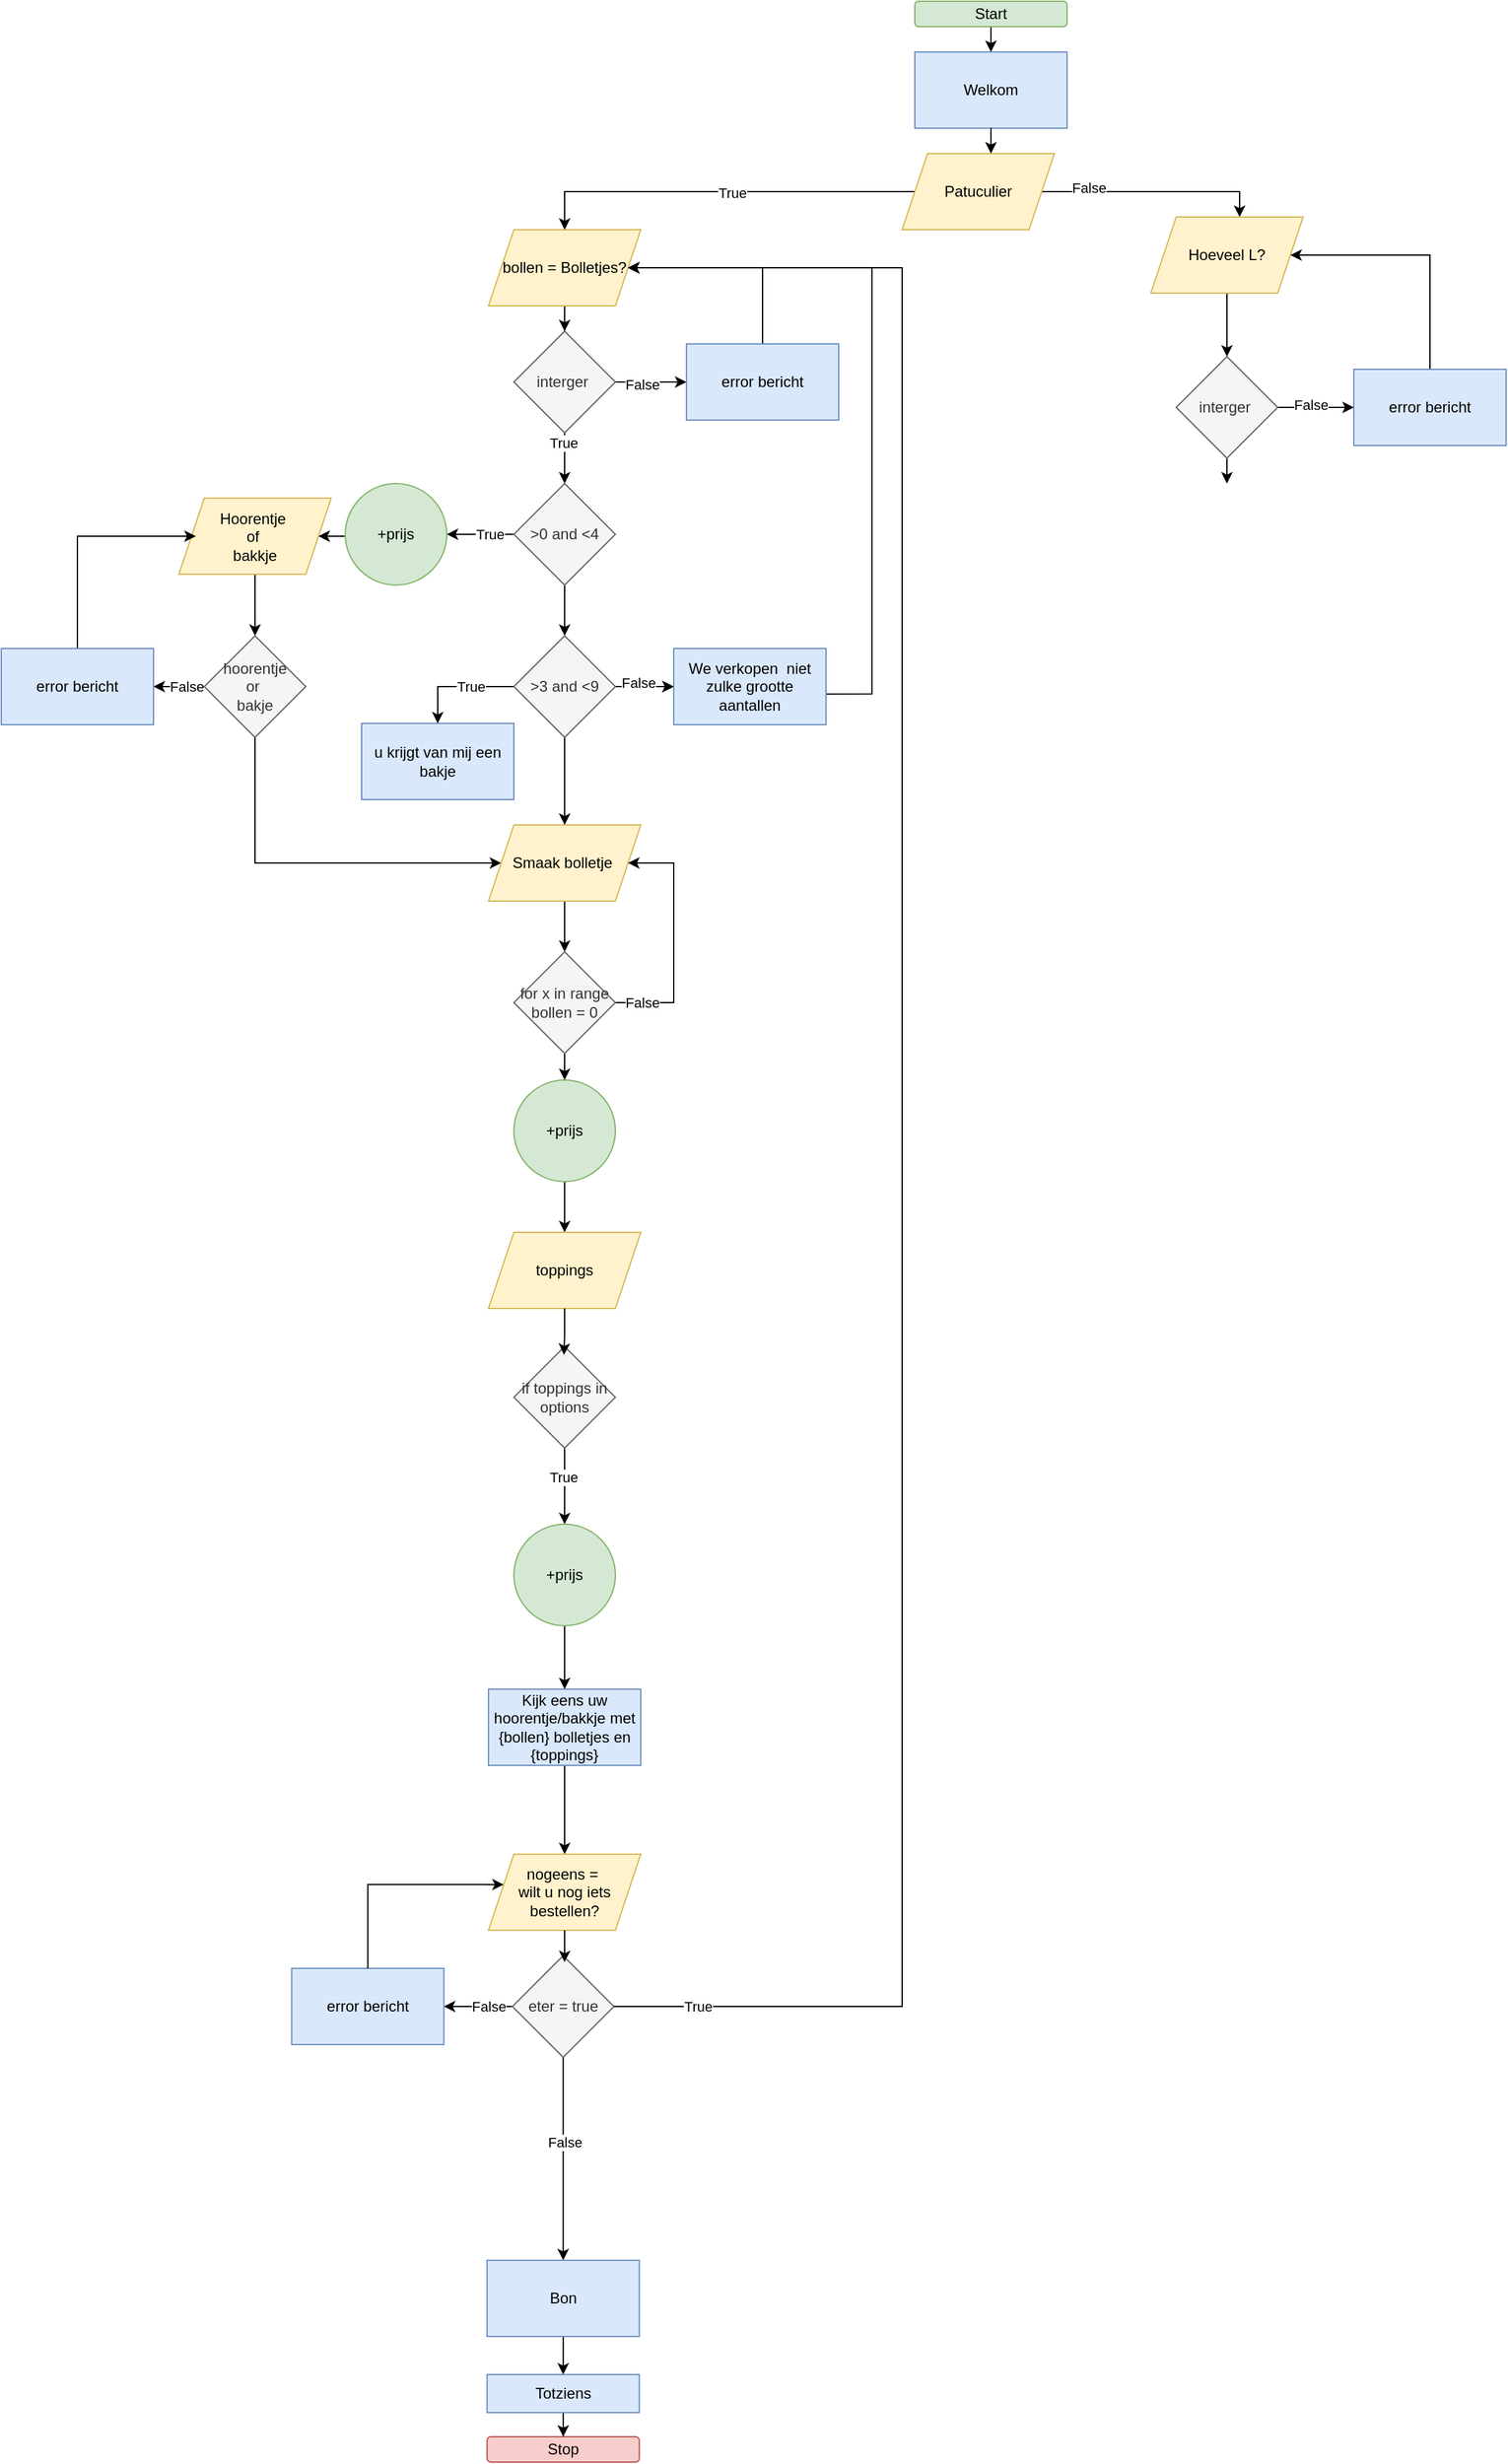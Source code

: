 <mxfile scale="1" border="0" version="27.0.5">
  <diagram name="Pagina-1" id="ektARbXqlYIVzPT9MCBw">
    <mxGraphModel dx="1539" dy="1609" grid="1" gridSize="10" guides="1" tooltips="1" connect="1" arrows="1" fold="1" page="1" pageScale="1" pageWidth="827" pageHeight="1169" math="0" shadow="0">
      <root>
        <mxCell id="0" />
        <mxCell id="1" parent="0" />
        <mxCell id="eo3QK__k3GWPTv8ARZlW-7" style="edgeStyle=orthogonalEdgeStyle;rounded=0;orthogonalLoop=1;jettySize=auto;html=1;entryX=0.5;entryY=0;entryDx=0;entryDy=0;" parent="1" source="eo3QK__k3GWPTv8ARZlW-1" target="eo3QK__k3GWPTv8ARZlW-3" edge="1">
          <mxGeometry relative="1" as="geometry" />
        </mxCell>
        <mxCell id="eo3QK__k3GWPTv8ARZlW-1" value="Start" style="rounded=1;whiteSpace=wrap;html=1;fillColor=#d5e8d4;strokeColor=#82b366;" parent="1" vertex="1">
          <mxGeometry x="424" y="-1120" width="120" height="20" as="geometry" />
        </mxCell>
        <mxCell id="eo3QK__k3GWPTv8ARZlW-3" value="Welkom" style="rounded=0;whiteSpace=wrap;html=1;fillColor=#dae8fc;strokeColor=#6c8ebf;" parent="1" vertex="1">
          <mxGeometry x="424" y="-1080" width="120" height="60" as="geometry" />
        </mxCell>
        <mxCell id="eo3QK__k3GWPTv8ARZlW-34" style="edgeStyle=orthogonalEdgeStyle;rounded=0;orthogonalLoop=1;jettySize=auto;html=1;entryX=0.5;entryY=0;entryDx=0;entryDy=0;" parent="1" source="eo3QK__k3GWPTv8ARZlW-4" target="eo3QK__k3GWPTv8ARZlW-35" edge="1">
          <mxGeometry relative="1" as="geometry">
            <mxPoint x="148" y="-840" as="targetPoint" />
          </mxGeometry>
        </mxCell>
        <mxCell id="eo3QK__k3GWPTv8ARZlW-4" value="bollen = Bolletjes?" style="shape=parallelogram;perimeter=parallelogramPerimeter;whiteSpace=wrap;html=1;fixedSize=1;fillColor=#fff2cc;strokeColor=#d6b656;" parent="1" vertex="1">
          <mxGeometry x="88" y="-940" width="120" height="60" as="geometry" />
        </mxCell>
        <mxCell id="eo3QK__k3GWPTv8ARZlW-45" style="edgeStyle=orthogonalEdgeStyle;rounded=0;orthogonalLoop=1;jettySize=auto;html=1;entryX=0.5;entryY=0;entryDx=0;entryDy=0;" parent="1" source="eo3QK__k3GWPTv8ARZlW-8" target="eo3QK__k3GWPTv8ARZlW-17" edge="1">
          <mxGeometry relative="1" as="geometry" />
        </mxCell>
        <mxCell id="hkf2WlqTkVyQ23t6FMIZ-10" style="edgeStyle=orthogonalEdgeStyle;rounded=0;orthogonalLoop=1;jettySize=auto;html=1;entryX=1;entryY=0.5;entryDx=0;entryDy=0;" parent="1" source="eo3QK__k3GWPTv8ARZlW-8" target="hkf2WlqTkVyQ23t6FMIZ-1" edge="1">
          <mxGeometry relative="1" as="geometry" />
        </mxCell>
        <mxCell id="hkf2WlqTkVyQ23t6FMIZ-11" value="True" style="edgeLabel;html=1;align=center;verticalAlign=middle;resizable=0;points=[];" parent="hkf2WlqTkVyQ23t6FMIZ-10" vertex="1" connectable="0">
          <mxGeometry x="-0.256" y="1" relative="1" as="geometry">
            <mxPoint y="-1" as="offset" />
          </mxGeometry>
        </mxCell>
        <mxCell id="eo3QK__k3GWPTv8ARZlW-8" value="&amp;gt;0 and &amp;lt;4" style="rhombus;whiteSpace=wrap;html=1;fillColor=#f5f5f5;fontColor=#333333;strokeColor=#666666;" parent="1" vertex="1">
          <mxGeometry x="108" y="-740" width="80" height="80" as="geometry" />
        </mxCell>
        <mxCell id="eo3QK__k3GWPTv8ARZlW-48" style="edgeStyle=orthogonalEdgeStyle;rounded=0;orthogonalLoop=1;jettySize=auto;html=1;entryX=0.5;entryY=0;entryDx=0;entryDy=0;" parent="1" source="eo3QK__k3GWPTv8ARZlW-10" target="eo3QK__k3GWPTv8ARZlW-49" edge="1">
          <mxGeometry relative="1" as="geometry">
            <mxPoint x="-96" y="-620" as="targetPoint" />
          </mxGeometry>
        </mxCell>
        <mxCell id="eo3QK__k3GWPTv8ARZlW-10" value="Hoorentje&amp;nbsp;&lt;div&gt;of&amp;nbsp;&lt;/div&gt;&lt;div&gt;bakkje&lt;/div&gt;" style="shape=parallelogram;perimeter=parallelogramPerimeter;whiteSpace=wrap;html=1;fixedSize=1;fillColor=#fff2cc;strokeColor=#d6b656;" parent="1" vertex="1">
          <mxGeometry x="-156" y="-728.5" width="120" height="60" as="geometry" />
        </mxCell>
        <mxCell id="eo3QK__k3GWPTv8ARZlW-21" style="edgeStyle=orthogonalEdgeStyle;rounded=0;orthogonalLoop=1;jettySize=auto;html=1;entryX=0;entryY=0.5;entryDx=0;entryDy=0;" parent="1" source="eo3QK__k3GWPTv8ARZlW-17" target="eo3QK__k3GWPTv8ARZlW-20" edge="1">
          <mxGeometry relative="1" as="geometry">
            <mxPoint x="244" y="-580" as="targetPoint" />
          </mxGeometry>
        </mxCell>
        <mxCell id="eo3QK__k3GWPTv8ARZlW-23" value="" style="edgeStyle=orthogonalEdgeStyle;rounded=0;orthogonalLoop=1;jettySize=auto;html=1;" parent="1" source="eo3QK__k3GWPTv8ARZlW-17" target="eo3QK__k3GWPTv8ARZlW-20" edge="1">
          <mxGeometry relative="1" as="geometry" />
        </mxCell>
        <mxCell id="eo3QK__k3GWPTv8ARZlW-24" value="False" style="edgeLabel;html=1;align=center;verticalAlign=middle;resizable=0;points=[];" parent="eo3QK__k3GWPTv8ARZlW-23" connectable="0" vertex="1">
          <mxGeometry x="-0.208" y="3" relative="1" as="geometry">
            <mxPoint as="offset" />
          </mxGeometry>
        </mxCell>
        <mxCell id="eo3QK__k3GWPTv8ARZlW-28" style="edgeStyle=orthogonalEdgeStyle;rounded=0;orthogonalLoop=1;jettySize=auto;html=1;exitX=0;exitY=0.5;exitDx=0;exitDy=0;" parent="1" source="eo3QK__k3GWPTv8ARZlW-17" target="eo3QK__k3GWPTv8ARZlW-26" edge="1">
          <mxGeometry relative="1" as="geometry" />
        </mxCell>
        <mxCell id="eo3QK__k3GWPTv8ARZlW-29" value="True" style="edgeLabel;html=1;align=center;verticalAlign=middle;resizable=0;points=[];" parent="eo3QK__k3GWPTv8ARZlW-28" connectable="0" vertex="1">
          <mxGeometry x="-0.221" relative="1" as="geometry">
            <mxPoint as="offset" />
          </mxGeometry>
        </mxCell>
        <mxCell id="58-LcB_qORdQ1s8nR_7N-4" style="edgeStyle=orthogonalEdgeStyle;rounded=0;orthogonalLoop=1;jettySize=auto;html=1;exitX=0.5;exitY=1;exitDx=0;exitDy=0;" parent="1" source="eo3QK__k3GWPTv8ARZlW-17" target="58-LcB_qORdQ1s8nR_7N-5" edge="1">
          <mxGeometry relative="1" as="geometry">
            <mxPoint x="148" y="-381" as="targetPoint" />
          </mxGeometry>
        </mxCell>
        <mxCell id="eo3QK__k3GWPTv8ARZlW-17" value="&amp;gt;3 and &amp;lt;9" style="rhombus;whiteSpace=wrap;html=1;fillColor=#f5f5f5;fontColor=#333333;strokeColor=#666666;" parent="1" vertex="1">
          <mxGeometry x="108" y="-620" width="80" height="80" as="geometry" />
        </mxCell>
        <mxCell id="eo3QK__k3GWPTv8ARZlW-47" style="edgeStyle=orthogonalEdgeStyle;rounded=0;orthogonalLoop=1;jettySize=auto;html=1;entryX=0.947;entryY=0.403;entryDx=0;entryDy=0;entryPerimeter=0;" parent="1" edge="1">
          <mxGeometry relative="1" as="geometry">
            <mxPoint x="197.82" y="-910" as="targetPoint" />
            <mxPoint x="350.18" y="-574.18" as="sourcePoint" />
            <Array as="points">
              <mxPoint x="390.18" y="-574.18" />
              <mxPoint x="390.18" y="-910.18" />
            </Array>
          </mxGeometry>
        </mxCell>
        <mxCell id="eo3QK__k3GWPTv8ARZlW-20" value="We verkopen&amp;nbsp; niet zulke grootte aantallen" style="rounded=0;whiteSpace=wrap;html=1;fillColor=#dae8fc;strokeColor=#6c8ebf;" parent="1" vertex="1">
          <mxGeometry x="234" y="-610" width="120" height="60" as="geometry" />
        </mxCell>
        <mxCell id="eo3QK__k3GWPTv8ARZlW-26" value="u krijgt van mij een bakje" style="rounded=0;whiteSpace=wrap;html=1;fillColor=#dae8fc;strokeColor=#6c8ebf;" parent="1" vertex="1">
          <mxGeometry x="-12" y="-551" width="120" height="60" as="geometry" />
        </mxCell>
        <mxCell id="eo3QK__k3GWPTv8ARZlW-36" style="edgeStyle=orthogonalEdgeStyle;rounded=0;orthogonalLoop=1;jettySize=auto;html=1;entryX=0.5;entryY=0;entryDx=0;entryDy=0;" parent="1" source="eo3QK__k3GWPTv8ARZlW-35" target="eo3QK__k3GWPTv8ARZlW-8" edge="1">
          <mxGeometry relative="1" as="geometry" />
        </mxCell>
        <mxCell id="eo3QK__k3GWPTv8ARZlW-37" value="True" style="edgeLabel;html=1;align=center;verticalAlign=middle;resizable=0;points=[];" parent="eo3QK__k3GWPTv8ARZlW-36" connectable="0" vertex="1">
          <mxGeometry x="-0.597" y="-1" relative="1" as="geometry">
            <mxPoint as="offset" />
          </mxGeometry>
        </mxCell>
        <mxCell id="eo3QK__k3GWPTv8ARZlW-42" style="edgeStyle=orthogonalEdgeStyle;rounded=0;orthogonalLoop=1;jettySize=auto;html=1;" parent="1" source="eo3QK__k3GWPTv8ARZlW-35" target="eo3QK__k3GWPTv8ARZlW-41" edge="1">
          <mxGeometry relative="1" as="geometry" />
        </mxCell>
        <mxCell id="eo3QK__k3GWPTv8ARZlW-43" value="False" style="edgeLabel;html=1;align=center;verticalAlign=middle;resizable=0;points=[];" parent="eo3QK__k3GWPTv8ARZlW-42" connectable="0" vertex="1">
          <mxGeometry x="-0.276" y="-2" relative="1" as="geometry">
            <mxPoint as="offset" />
          </mxGeometry>
        </mxCell>
        <mxCell id="eo3QK__k3GWPTv8ARZlW-35" value="interger&amp;nbsp;" style="rhombus;whiteSpace=wrap;html=1;fillColor=#f5f5f5;fontColor=#333333;strokeColor=#666666;" parent="1" vertex="1">
          <mxGeometry x="108" y="-860" width="80" height="80" as="geometry" />
        </mxCell>
        <mxCell id="eo3QK__k3GWPTv8ARZlW-44" style="edgeStyle=orthogonalEdgeStyle;rounded=0;orthogonalLoop=1;jettySize=auto;html=1;entryX=1;entryY=0.5;entryDx=0;entryDy=0;" parent="1" source="eo3QK__k3GWPTv8ARZlW-41" target="eo3QK__k3GWPTv8ARZlW-4" edge="1">
          <mxGeometry relative="1" as="geometry">
            <mxPoint x="304" y="-930" as="targetPoint" />
            <Array as="points">
              <mxPoint x="304" y="-910" />
            </Array>
          </mxGeometry>
        </mxCell>
        <mxCell id="eo3QK__k3GWPTv8ARZlW-41" value="error bericht" style="rounded=0;whiteSpace=wrap;html=1;fillColor=#dae8fc;strokeColor=#6c8ebf;" parent="1" vertex="1">
          <mxGeometry x="244" y="-850" width="120" height="60" as="geometry" />
        </mxCell>
        <mxCell id="eo3QK__k3GWPTv8ARZlW-51" style="edgeStyle=orthogonalEdgeStyle;rounded=0;orthogonalLoop=1;jettySize=auto;html=1;entryX=1;entryY=0.5;entryDx=0;entryDy=0;" parent="1" source="eo3QK__k3GWPTv8ARZlW-49" target="eo3QK__k3GWPTv8ARZlW-54" edge="1">
          <mxGeometry relative="1" as="geometry">
            <mxPoint x="-196.0" y="-580" as="targetPoint" />
          </mxGeometry>
        </mxCell>
        <mxCell id="eo3QK__k3GWPTv8ARZlW-52" value="False" style="edgeLabel;html=1;align=center;verticalAlign=middle;resizable=0;points=[];" parent="eo3QK__k3GWPTv8ARZlW-51" connectable="0" vertex="1">
          <mxGeometry x="-0.287" relative="1" as="geometry">
            <mxPoint as="offset" />
          </mxGeometry>
        </mxCell>
        <mxCell id="JJcytikTWfmpidPHEPny-15" style="edgeStyle=orthogonalEdgeStyle;rounded=0;orthogonalLoop=1;jettySize=auto;html=1;entryX=0;entryY=0.5;entryDx=0;entryDy=0;" parent="1" source="eo3QK__k3GWPTv8ARZlW-49" target="58-LcB_qORdQ1s8nR_7N-5" edge="1">
          <mxGeometry relative="1" as="geometry">
            <Array as="points">
              <mxPoint x="-96" y="-441" />
            </Array>
          </mxGeometry>
        </mxCell>
        <mxCell id="eo3QK__k3GWPTv8ARZlW-49" value="hoorentje&lt;div&gt;or&amp;nbsp;&lt;/div&gt;&lt;div&gt;bakje&lt;/div&gt;" style="rhombus;whiteSpace=wrap;html=1;fillColor=#f5f5f5;fontColor=#333333;strokeColor=#666666;" parent="1" vertex="1">
          <mxGeometry x="-136" y="-620" width="80" height="80" as="geometry" />
        </mxCell>
        <mxCell id="hkf2WlqTkVyQ23t6FMIZ-13" style="edgeStyle=orthogonalEdgeStyle;rounded=0;orthogonalLoop=1;jettySize=auto;html=1;exitX=0.5;exitY=0;exitDx=0;exitDy=0;" parent="1" source="eo3QK__k3GWPTv8ARZlW-54" edge="1">
          <mxGeometry relative="1" as="geometry">
            <Array as="points">
              <mxPoint x="-236" y="-698" />
            </Array>
            <mxPoint x="-256" y="-600" as="sourcePoint" />
            <mxPoint x="-142.667" y="-698.5" as="targetPoint" />
          </mxGeometry>
        </mxCell>
        <mxCell id="eo3QK__k3GWPTv8ARZlW-54" value="error bericht" style="rounded=0;whiteSpace=wrap;html=1;fillColor=#dae8fc;strokeColor=#6c8ebf;" parent="1" vertex="1">
          <mxGeometry x="-296" y="-610" width="120" height="60" as="geometry" />
        </mxCell>
        <mxCell id="eo3QK__k3GWPTv8ARZlW-69" style="edgeStyle=orthogonalEdgeStyle;rounded=0;orthogonalLoop=1;jettySize=auto;html=1;entryX=0.5;entryY=0;entryDx=0;entryDy=0;" parent="1" source="eo3QK__k3GWPTv8ARZlW-63" target="eo3QK__k3GWPTv8ARZlW-68" edge="1">
          <mxGeometry relative="1" as="geometry">
            <mxPoint x="146.86" y="190" as="targetPoint" />
          </mxGeometry>
        </mxCell>
        <mxCell id="eo3QK__k3GWPTv8ARZlW-63" value="Kijk eens uw hoorentje/bakkje met {bollen} bolletjes en {toppings}" style="rounded=0;whiteSpace=wrap;html=1;fillColor=#dae8fc;strokeColor=#6c8ebf;" parent="1" vertex="1">
          <mxGeometry x="88" y="210" width="120" height="60" as="geometry" />
        </mxCell>
        <mxCell id="eo3QK__k3GWPTv8ARZlW-68" value="nogeens =&amp;nbsp;&lt;div&gt;wilt u nog iets bestellen?&lt;/div&gt;" style="shape=parallelogram;perimeter=parallelogramPerimeter;whiteSpace=wrap;html=1;fixedSize=1;fillColor=#fff2cc;strokeColor=#d6b656;" parent="1" vertex="1">
          <mxGeometry x="88" y="340" width="120" height="60" as="geometry" />
        </mxCell>
        <mxCell id="eo3QK__k3GWPTv8ARZlW-72" style="edgeStyle=orthogonalEdgeStyle;rounded=0;orthogonalLoop=1;jettySize=auto;html=1;entryX=1;entryY=0.5;entryDx=0;entryDy=0;" parent="1" source="eo3QK__k3GWPTv8ARZlW-70" target="eo3QK__k3GWPTv8ARZlW-73" edge="1">
          <mxGeometry relative="1" as="geometry">
            <mxPoint x="42.86" y="460" as="targetPoint" />
          </mxGeometry>
        </mxCell>
        <mxCell id="eo3QK__k3GWPTv8ARZlW-74" value="False" style="edgeLabel;html=1;align=center;verticalAlign=middle;resizable=0;points=[];" parent="eo3QK__k3GWPTv8ARZlW-72" connectable="0" vertex="1">
          <mxGeometry x="0.096" y="1" relative="1" as="geometry">
            <mxPoint x="10" y="-1" as="offset" />
          </mxGeometry>
        </mxCell>
        <mxCell id="eo3QK__k3GWPTv8ARZlW-76" style="edgeStyle=orthogonalEdgeStyle;rounded=0;orthogonalLoop=1;jettySize=auto;html=1;entryX=0.5;entryY=0;entryDx=0;entryDy=0;" parent="1" source="eo3QK__k3GWPTv8ARZlW-70" target="hkf2WlqTkVyQ23t6FMIZ-16" edge="1">
          <mxGeometry relative="1" as="geometry">
            <mxPoint x="146.86" y="540" as="targetPoint" />
            <Array as="points" />
          </mxGeometry>
        </mxCell>
        <mxCell id="eo3QK__k3GWPTv8ARZlW-77" value="False" style="edgeLabel;html=1;align=center;verticalAlign=middle;resizable=0;points=[];" parent="eo3QK__k3GWPTv8ARZlW-76" connectable="0" vertex="1">
          <mxGeometry x="-0.163" y="1" relative="1" as="geometry">
            <mxPoint as="offset" />
          </mxGeometry>
        </mxCell>
        <mxCell id="eo3QK__k3GWPTv8ARZlW-70" value="eter = true" style="rhombus;whiteSpace=wrap;html=1;fillColor=#f5f5f5;fontColor=#333333;strokeColor=#666666;" parent="1" vertex="1">
          <mxGeometry x="106.86" y="420" width="80" height="80" as="geometry" />
        </mxCell>
        <mxCell id="eo3QK__k3GWPTv8ARZlW-71" style="edgeStyle=orthogonalEdgeStyle;rounded=0;orthogonalLoop=1;jettySize=auto;html=1;entryX=0.513;entryY=0.063;entryDx=0;entryDy=0;entryPerimeter=0;" parent="1" source="eo3QK__k3GWPTv8ARZlW-68" target="eo3QK__k3GWPTv8ARZlW-70" edge="1">
          <mxGeometry relative="1" as="geometry" />
        </mxCell>
        <mxCell id="eo3QK__k3GWPTv8ARZlW-73" value="error bericht" style="rounded=0;whiteSpace=wrap;html=1;fillColor=#dae8fc;strokeColor=#6c8ebf;" parent="1" vertex="1">
          <mxGeometry x="-67.14" y="430" width="120" height="60" as="geometry" />
        </mxCell>
        <mxCell id="eo3QK__k3GWPTv8ARZlW-75" style="edgeStyle=orthogonalEdgeStyle;rounded=0;orthogonalLoop=1;jettySize=auto;html=1;entryX=0.1;entryY=0.399;entryDx=0;entryDy=0;entryPerimeter=0;" parent="1" source="eo3QK__k3GWPTv8ARZlW-73" target="eo3QK__k3GWPTv8ARZlW-68" edge="1">
          <mxGeometry relative="1" as="geometry">
            <Array as="points">
              <mxPoint x="-7.14" y="364" />
            </Array>
          </mxGeometry>
        </mxCell>
        <mxCell id="eo3QK__k3GWPTv8ARZlW-87" style="edgeStyle=orthogonalEdgeStyle;rounded=0;orthogonalLoop=1;jettySize=auto;html=1;entryX=1;entryY=0.5;entryDx=0;entryDy=0;exitX=1;exitY=0.5;exitDx=0;exitDy=0;" parent="1" source="eo3QK__k3GWPTv8ARZlW-70" target="eo3QK__k3GWPTv8ARZlW-4" edge="1">
          <mxGeometry relative="1" as="geometry">
            <mxPoint x="454" y="-921" as="targetPoint" />
            <Array as="points">
              <mxPoint x="414" y="460" />
              <mxPoint x="414" y="-910" />
            </Array>
            <mxPoint x="186.86" y="580" as="sourcePoint" />
          </mxGeometry>
        </mxCell>
        <mxCell id="eo3QK__k3GWPTv8ARZlW-88" value="True" style="edgeLabel;html=1;align=center;verticalAlign=middle;resizable=0;points=[];" parent="eo3QK__k3GWPTv8ARZlW-87" connectable="0" vertex="1">
          <mxGeometry x="-0.927" relative="1" as="geometry">
            <mxPoint as="offset" />
          </mxGeometry>
        </mxCell>
        <mxCell id="eo3QK__k3GWPTv8ARZlW-86" style="edgeStyle=orthogonalEdgeStyle;rounded=0;orthogonalLoop=1;jettySize=auto;html=1;" parent="1" source="eo3QK__k3GWPTv8ARZlW-83" target="eo3QK__k3GWPTv8ARZlW-85" edge="1">
          <mxGeometry relative="1" as="geometry" />
        </mxCell>
        <mxCell id="eo3QK__k3GWPTv8ARZlW-83" value="Totziens" style="rounded=0;whiteSpace=wrap;html=1;fillColor=#dae8fc;strokeColor=#6c8ebf;" parent="1" vertex="1">
          <mxGeometry x="86.86" y="750" width="120" height="30" as="geometry" />
        </mxCell>
        <mxCell id="eo3QK__k3GWPTv8ARZlW-85" value="Stop" style="rounded=1;whiteSpace=wrap;html=1;fillColor=#f8cecc;strokeColor=#b85450;" parent="1" vertex="1">
          <mxGeometry x="86.86" y="799" width="120" height="20" as="geometry" />
        </mxCell>
        <mxCell id="hkf2WlqTkVyQ23t6FMIZ-12" style="edgeStyle=orthogonalEdgeStyle;rounded=0;orthogonalLoop=1;jettySize=auto;html=1;entryX=1;entryY=0.5;entryDx=0;entryDy=0;" parent="1" target="eo3QK__k3GWPTv8ARZlW-10" edge="1">
          <mxGeometry relative="1" as="geometry">
            <mxPoint x="25.123" y="-698.5" as="sourcePoint" />
            <Array as="points">
              <mxPoint x="24" y="-698.5" />
              <mxPoint x="24" y="-698.5" />
            </Array>
          </mxGeometry>
        </mxCell>
        <mxCell id="hkf2WlqTkVyQ23t6FMIZ-1" value="+prijs" style="ellipse;whiteSpace=wrap;html=1;aspect=fixed;fillColor=#d5e8d4;strokeColor=#82b366;" parent="1" vertex="1">
          <mxGeometry x="-24.89" y="-740" width="80" height="80" as="geometry" />
        </mxCell>
        <mxCell id="hkf2WlqTkVyQ23t6FMIZ-17" style="edgeStyle=orthogonalEdgeStyle;rounded=0;orthogonalLoop=1;jettySize=auto;html=1;entryX=0.5;entryY=0;entryDx=0;entryDy=0;" parent="1" source="hkf2WlqTkVyQ23t6FMIZ-16" target="eo3QK__k3GWPTv8ARZlW-83" edge="1">
          <mxGeometry relative="1" as="geometry" />
        </mxCell>
        <mxCell id="hkf2WlqTkVyQ23t6FMIZ-16" value="Bon" style="rounded=0;whiteSpace=wrap;html=1;fillColor=#dae8fc;strokeColor=#6c8ebf;" parent="1" vertex="1">
          <mxGeometry x="86.86" y="660" width="120" height="60" as="geometry" />
        </mxCell>
        <mxCell id="JJcytikTWfmpidPHEPny-4" style="edgeStyle=orthogonalEdgeStyle;rounded=0;orthogonalLoop=1;jettySize=auto;html=1;entryX=0.5;entryY=0;entryDx=0;entryDy=0;" parent="1" source="hkf2WlqTkVyQ23t6FMIZ-19" target="JJcytikTWfmpidPHEPny-1" edge="1">
          <mxGeometry relative="1" as="geometry" />
        </mxCell>
        <mxCell id="hkf2WlqTkVyQ23t6FMIZ-19" value="+prijs" style="ellipse;whiteSpace=wrap;html=1;aspect=fixed;fillColor=#d5e8d4;strokeColor=#82b366;" parent="1" vertex="1">
          <mxGeometry x="108" y="-270" width="80" height="80" as="geometry" />
        </mxCell>
        <mxCell id="58-LcB_qORdQ1s8nR_7N-6" style="edgeStyle=orthogonalEdgeStyle;rounded=0;orthogonalLoop=1;jettySize=auto;html=1;entryX=0.5;entryY=0;entryDx=0;entryDy=0;" parent="1" source="58-LcB_qORdQ1s8nR_7N-5" target="58-LcB_qORdQ1s8nR_7N-9" edge="1">
          <mxGeometry relative="1" as="geometry">
            <mxPoint x="148" y="-371" as="targetPoint" />
          </mxGeometry>
        </mxCell>
        <mxCell id="58-LcB_qORdQ1s8nR_7N-5" value="Smaak bolletje&amp;nbsp;" style="shape=parallelogram;perimeter=parallelogramPerimeter;whiteSpace=wrap;html=1;fixedSize=1;fillColor=#fff2cc;strokeColor=#d6b656;" parent="1" vertex="1">
          <mxGeometry x="88" y="-471" width="120" height="60" as="geometry" />
        </mxCell>
        <mxCell id="58-LcB_qORdQ1s8nR_7N-12" style="edgeStyle=orthogonalEdgeStyle;rounded=0;orthogonalLoop=1;jettySize=auto;html=1;exitX=1;exitY=0.5;exitDx=0;exitDy=0;entryX=1;entryY=0.5;entryDx=0;entryDy=0;" parent="1" source="58-LcB_qORdQ1s8nR_7N-9" target="58-LcB_qORdQ1s8nR_7N-5" edge="1">
          <mxGeometry relative="1" as="geometry">
            <Array as="points">
              <mxPoint x="234" y="-331" />
              <mxPoint x="234" y="-441" />
            </Array>
          </mxGeometry>
        </mxCell>
        <mxCell id="58-LcB_qORdQ1s8nR_7N-13" value="False" style="edgeLabel;html=1;align=center;verticalAlign=middle;resizable=0;points=[];" parent="58-LcB_qORdQ1s8nR_7N-12" vertex="1" connectable="0">
          <mxGeometry x="-0.541" y="1" relative="1" as="geometry">
            <mxPoint x="-23" y="1" as="offset" />
          </mxGeometry>
        </mxCell>
        <mxCell id="JJcytikTWfmpidPHEPny-3" style="edgeStyle=orthogonalEdgeStyle;rounded=0;orthogonalLoop=1;jettySize=auto;html=1;entryX=0.5;entryY=0;entryDx=0;entryDy=0;" parent="1" source="58-LcB_qORdQ1s8nR_7N-9" target="hkf2WlqTkVyQ23t6FMIZ-19" edge="1">
          <mxGeometry relative="1" as="geometry" />
        </mxCell>
        <mxCell id="58-LcB_qORdQ1s8nR_7N-9" value="for x in range bollen = 0" style="rhombus;whiteSpace=wrap;html=1;fillColor=#f5f5f5;fontColor=#333333;strokeColor=#666666;" parent="1" vertex="1">
          <mxGeometry x="108" y="-371" width="80" height="80" as="geometry" />
        </mxCell>
        <mxCell id="JJcytikTWfmpidPHEPny-1" value="toppings" style="shape=parallelogram;perimeter=parallelogramPerimeter;whiteSpace=wrap;html=1;fixedSize=1;fillColor=#fff2cc;strokeColor=#d6b656;" parent="1" vertex="1">
          <mxGeometry x="88" y="-150" width="120" height="60" as="geometry" />
        </mxCell>
        <mxCell id="JJcytikTWfmpidPHEPny-12" style="edgeStyle=orthogonalEdgeStyle;rounded=0;orthogonalLoop=1;jettySize=auto;html=1;" parent="1" source="JJcytikTWfmpidPHEPny-5" target="JJcytikTWfmpidPHEPny-10" edge="1">
          <mxGeometry relative="1" as="geometry" />
        </mxCell>
        <mxCell id="JJcytikTWfmpidPHEPny-13" value="True" style="edgeLabel;html=1;align=center;verticalAlign=middle;resizable=0;points=[];" parent="JJcytikTWfmpidPHEPny-12" vertex="1" connectable="0">
          <mxGeometry x="-0.254" y="-1" relative="1" as="geometry">
            <mxPoint as="offset" />
          </mxGeometry>
        </mxCell>
        <mxCell id="JJcytikTWfmpidPHEPny-5" value="if toppings in options" style="rhombus;whiteSpace=wrap;html=1;fillColor=#f5f5f5;fontColor=#333333;strokeColor=#666666;" parent="1" vertex="1">
          <mxGeometry x="108" y="-60" width="80" height="80" as="geometry" />
        </mxCell>
        <mxCell id="JJcytikTWfmpidPHEPny-6" style="edgeStyle=orthogonalEdgeStyle;rounded=0;orthogonalLoop=1;jettySize=auto;html=1;entryX=0.493;entryY=0.082;entryDx=0;entryDy=0;entryPerimeter=0;" parent="1" source="JJcytikTWfmpidPHEPny-1" target="JJcytikTWfmpidPHEPny-5" edge="1">
          <mxGeometry relative="1" as="geometry" />
        </mxCell>
        <mxCell id="JJcytikTWfmpidPHEPny-16" style="edgeStyle=orthogonalEdgeStyle;rounded=0;orthogonalLoop=1;jettySize=auto;html=1;" parent="1" source="JJcytikTWfmpidPHEPny-10" target="eo3QK__k3GWPTv8ARZlW-63" edge="1">
          <mxGeometry relative="1" as="geometry" />
        </mxCell>
        <mxCell id="JJcytikTWfmpidPHEPny-10" value="+prijs" style="ellipse;whiteSpace=wrap;html=1;aspect=fixed;fillColor=#d5e8d4;strokeColor=#82b366;" parent="1" vertex="1">
          <mxGeometry x="108" y="80" width="80" height="80" as="geometry" />
        </mxCell>
        <mxCell id="PdqRs3nT1rvyfgRrrJuE-3" style="edgeStyle=orthogonalEdgeStyle;rounded=0;orthogonalLoop=1;jettySize=auto;html=1;entryX=0.5;entryY=0;entryDx=0;entryDy=0;" edge="1" parent="1" source="PdqRs3nT1rvyfgRrrJuE-1" target="eo3QK__k3GWPTv8ARZlW-4">
          <mxGeometry relative="1" as="geometry">
            <mxPoint x="270" y="-970" as="targetPoint" />
          </mxGeometry>
        </mxCell>
        <mxCell id="PdqRs3nT1rvyfgRrrJuE-4" value="True" style="edgeLabel;html=1;align=center;verticalAlign=middle;resizable=0;points=[];" vertex="1" connectable="0" parent="PdqRs3nT1rvyfgRrrJuE-3">
          <mxGeometry x="-0.056" y="1" relative="1" as="geometry">
            <mxPoint as="offset" />
          </mxGeometry>
        </mxCell>
        <mxCell id="PdqRs3nT1rvyfgRrrJuE-26" style="edgeStyle=orthogonalEdgeStyle;rounded=0;orthogonalLoop=1;jettySize=auto;html=1;entryX=0.583;entryY=0;entryDx=0;entryDy=0;entryPerimeter=0;" edge="1" parent="1" source="PdqRs3nT1rvyfgRrrJuE-1" target="PdqRs3nT1rvyfgRrrJuE-15">
          <mxGeometry relative="1" as="geometry">
            <mxPoint x="690" y="-900" as="targetPoint" />
          </mxGeometry>
        </mxCell>
        <mxCell id="PdqRs3nT1rvyfgRrrJuE-27" value="False" style="edgeLabel;html=1;align=center;verticalAlign=middle;resizable=0;points=[];" vertex="1" connectable="0" parent="PdqRs3nT1rvyfgRrrJuE-26">
          <mxGeometry x="-0.584" y="3" relative="1" as="geometry">
            <mxPoint as="offset" />
          </mxGeometry>
        </mxCell>
        <mxCell id="PdqRs3nT1rvyfgRrrJuE-1" value="Patuculier" style="shape=parallelogram;perimeter=parallelogramPerimeter;whiteSpace=wrap;html=1;fixedSize=1;fillColor=#fff2cc;strokeColor=#d6b656;" vertex="1" parent="1">
          <mxGeometry x="414" y="-1000" width="120" height="60" as="geometry" />
        </mxCell>
        <mxCell id="PdqRs3nT1rvyfgRrrJuE-2" style="edgeStyle=orthogonalEdgeStyle;rounded=0;orthogonalLoop=1;jettySize=auto;html=1;entryX=0.577;entryY=-0.013;entryDx=0;entryDy=0;entryPerimeter=0;" edge="1" parent="1" source="eo3QK__k3GWPTv8ARZlW-3" target="PdqRs3nT1rvyfgRrrJuE-1">
          <mxGeometry relative="1" as="geometry" />
        </mxCell>
        <mxCell id="PdqRs3nT1rvyfgRrrJuE-24" style="edgeStyle=orthogonalEdgeStyle;rounded=0;orthogonalLoop=1;jettySize=auto;html=1;entryX=0.5;entryY=0;entryDx=0;entryDy=0;" edge="1" parent="1" source="PdqRs3nT1rvyfgRrrJuE-15" target="PdqRs3nT1rvyfgRrrJuE-21">
          <mxGeometry relative="1" as="geometry">
            <mxPoint x="670" y="-840" as="targetPoint" />
          </mxGeometry>
        </mxCell>
        <mxCell id="PdqRs3nT1rvyfgRrrJuE-15" value="Hoeveel L?" style="shape=parallelogram;perimeter=parallelogramPerimeter;whiteSpace=wrap;html=1;fixedSize=1;fillColor=#fff2cc;strokeColor=#d6b656;" vertex="1" parent="1">
          <mxGeometry x="610" y="-950" width="120" height="60" as="geometry" />
        </mxCell>
        <mxCell id="PdqRs3nT1rvyfgRrrJuE-18" style="edgeStyle=orthogonalEdgeStyle;rounded=0;orthogonalLoop=1;jettySize=auto;html=1;exitX=1;exitY=0.5;exitDx=0;exitDy=0;entryX=0;entryY=0.5;entryDx=0;entryDy=0;" edge="1" parent="1" source="PdqRs3nT1rvyfgRrrJuE-21" target="PdqRs3nT1rvyfgRrrJuE-22">
          <mxGeometry relative="1" as="geometry" />
        </mxCell>
        <mxCell id="PdqRs3nT1rvyfgRrrJuE-19" value="False" style="edgeLabel;html=1;align=center;verticalAlign=middle;resizable=0;points=[];" vertex="1" connectable="0" parent="PdqRs3nT1rvyfgRrrJuE-18">
          <mxGeometry x="-0.13" y="2" relative="1" as="geometry">
            <mxPoint as="offset" />
          </mxGeometry>
        </mxCell>
        <mxCell id="PdqRs3nT1rvyfgRrrJuE-20" style="edgeStyle=orthogonalEdgeStyle;rounded=0;orthogonalLoop=1;jettySize=auto;html=1;" edge="1" parent="1" source="PdqRs3nT1rvyfgRrrJuE-21">
          <mxGeometry relative="1" as="geometry">
            <mxPoint x="670" y="-740" as="targetPoint" />
          </mxGeometry>
        </mxCell>
        <mxCell id="PdqRs3nT1rvyfgRrrJuE-21" value="interger&amp;nbsp;" style="rhombus;whiteSpace=wrap;html=1;fillColor=#f5f5f5;fontColor=#333333;strokeColor=#666666;" vertex="1" parent="1">
          <mxGeometry x="630" y="-840" width="80" height="80" as="geometry" />
        </mxCell>
        <mxCell id="PdqRs3nT1rvyfgRrrJuE-25" style="edgeStyle=orthogonalEdgeStyle;rounded=0;orthogonalLoop=1;jettySize=auto;html=1;entryX=1;entryY=0.5;entryDx=0;entryDy=0;" edge="1" parent="1" source="PdqRs3nT1rvyfgRrrJuE-22" target="PdqRs3nT1rvyfgRrrJuE-15">
          <mxGeometry relative="1" as="geometry">
            <Array as="points">
              <mxPoint x="830" y="-920" />
            </Array>
          </mxGeometry>
        </mxCell>
        <mxCell id="PdqRs3nT1rvyfgRrrJuE-22" value="error bericht" style="rounded=0;whiteSpace=wrap;html=1;fillColor=#dae8fc;strokeColor=#6c8ebf;" vertex="1" parent="1">
          <mxGeometry x="770" y="-830" width="120" height="60" as="geometry" />
        </mxCell>
      </root>
    </mxGraphModel>
  </diagram>
</mxfile>

